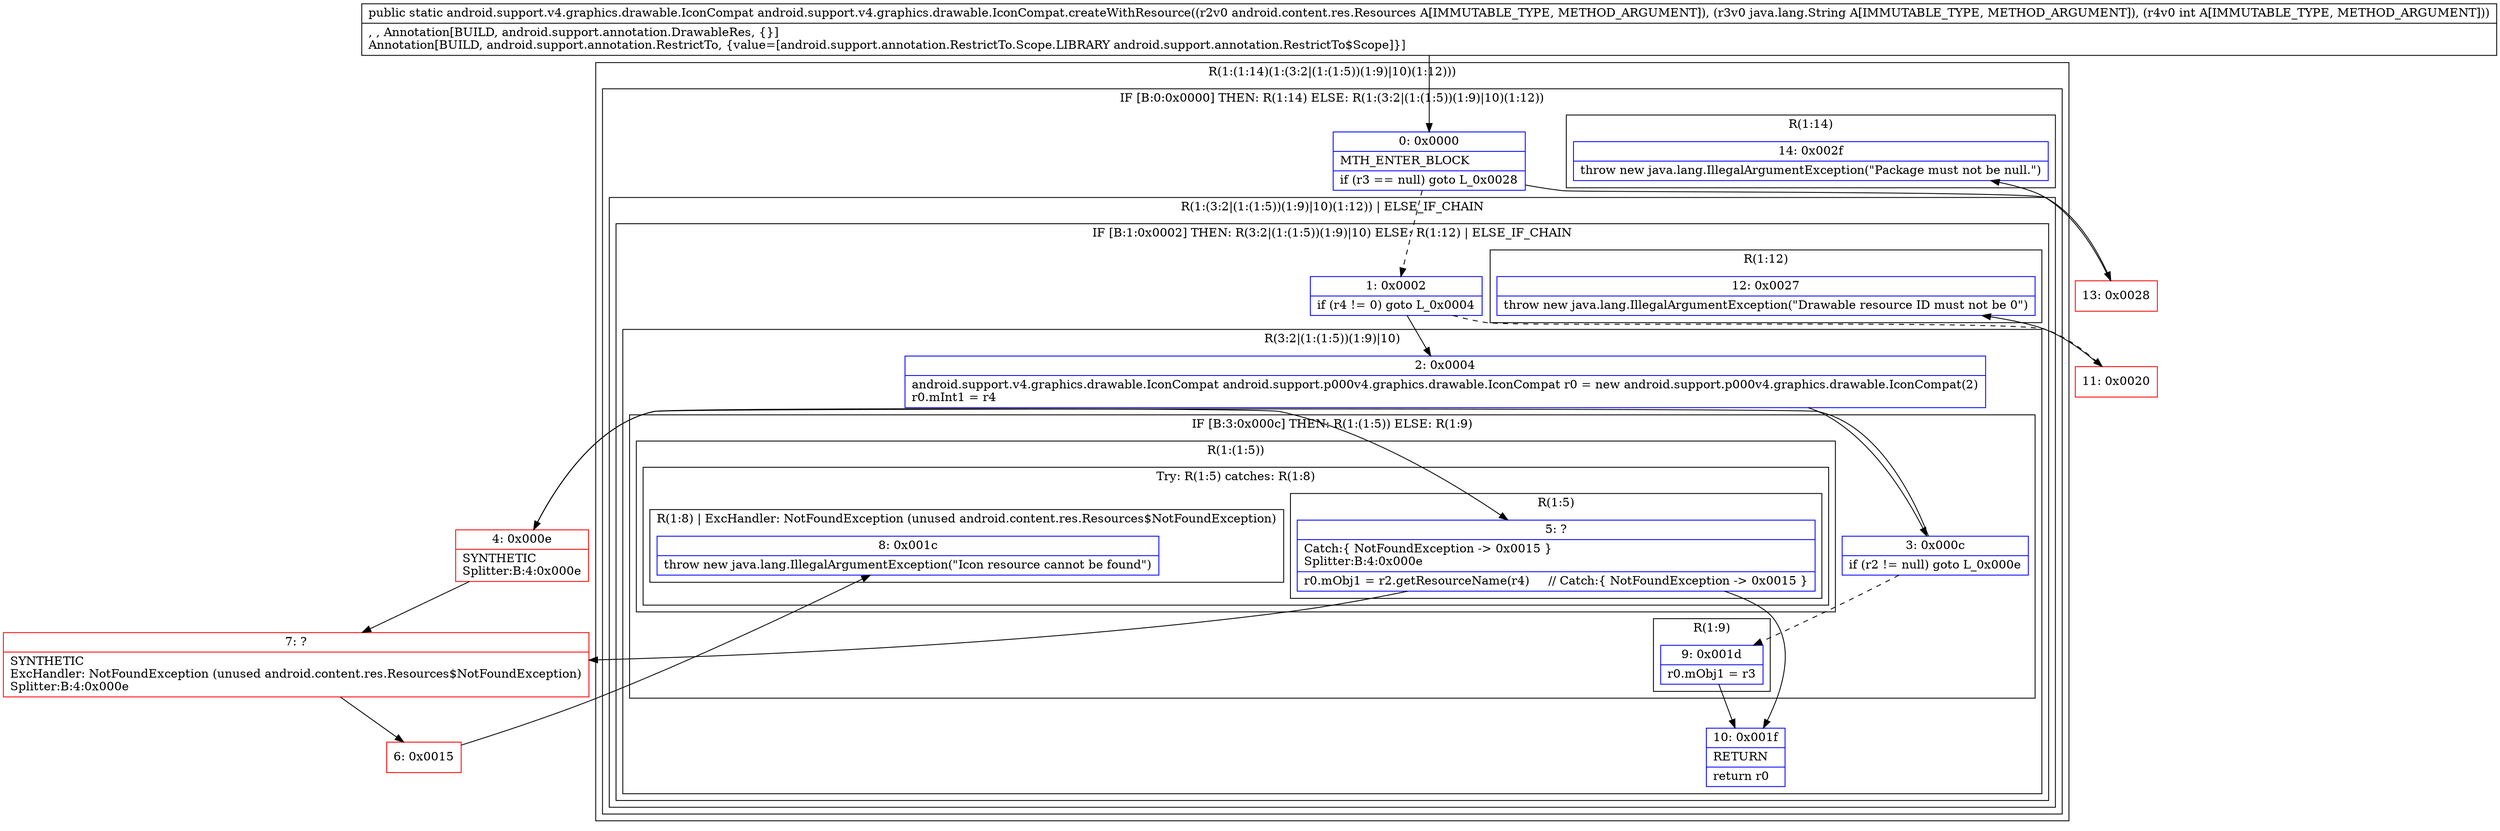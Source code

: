 digraph "CFG forandroid.support.v4.graphics.drawable.IconCompat.createWithResource(Landroid\/content\/res\/Resources;Ljava\/lang\/String;I)Landroid\/support\/v4\/graphics\/drawable\/IconCompat;" {
subgraph cluster_Region_244528801 {
label = "R(1:(1:14)(1:(3:2|(1:(1:5))(1:9)|10)(1:12)))";
node [shape=record,color=blue];
subgraph cluster_IfRegion_1637623459 {
label = "IF [B:0:0x0000] THEN: R(1:14) ELSE: R(1:(3:2|(1:(1:5))(1:9)|10)(1:12))";
node [shape=record,color=blue];
Node_0 [shape=record,label="{0\:\ 0x0000|MTH_ENTER_BLOCK\l|if (r3 == null) goto L_0x0028\l}"];
subgraph cluster_Region_1832539808 {
label = "R(1:14)";
node [shape=record,color=blue];
Node_14 [shape=record,label="{14\:\ 0x002f|throw new java.lang.IllegalArgumentException(\"Package must not be null.\")\l}"];
}
subgraph cluster_Region_401703086 {
label = "R(1:(3:2|(1:(1:5))(1:9)|10)(1:12)) | ELSE_IF_CHAIN\l";
node [shape=record,color=blue];
subgraph cluster_IfRegion_4233935 {
label = "IF [B:1:0x0002] THEN: R(3:2|(1:(1:5))(1:9)|10) ELSE: R(1:12) | ELSE_IF_CHAIN\l";
node [shape=record,color=blue];
Node_1 [shape=record,label="{1\:\ 0x0002|if (r4 != 0) goto L_0x0004\l}"];
subgraph cluster_Region_270154985 {
label = "R(3:2|(1:(1:5))(1:9)|10)";
node [shape=record,color=blue];
Node_2 [shape=record,label="{2\:\ 0x0004|android.support.v4.graphics.drawable.IconCompat android.support.p000v4.graphics.drawable.IconCompat r0 = new android.support.p000v4.graphics.drawable.IconCompat(2)\lr0.mInt1 = r4\l}"];
subgraph cluster_IfRegion_6888794 {
label = "IF [B:3:0x000c] THEN: R(1:(1:5)) ELSE: R(1:9)";
node [shape=record,color=blue];
Node_3 [shape=record,label="{3\:\ 0x000c|if (r2 != null) goto L_0x000e\l}"];
subgraph cluster_Region_1062847649 {
label = "R(1:(1:5))";
node [shape=record,color=blue];
subgraph cluster_TryCatchRegion_607573780 {
label = "Try: R(1:5) catches: R(1:8)";
node [shape=record,color=blue];
subgraph cluster_Region_334602650 {
label = "R(1:5)";
node [shape=record,color=blue];
Node_5 [shape=record,label="{5\:\ ?|Catch:\{ NotFoundException \-\> 0x0015 \}\lSplitter:B:4:0x000e\l|r0.mObj1 = r2.getResourceName(r4)     \/\/ Catch:\{ NotFoundException \-\> 0x0015 \}\l}"];
}
subgraph cluster_Region_539273151 {
label = "R(1:8) | ExcHandler: NotFoundException (unused android.content.res.Resources$NotFoundException)\l";
node [shape=record,color=blue];
Node_8 [shape=record,label="{8\:\ 0x001c|throw new java.lang.IllegalArgumentException(\"Icon resource cannot be found\")\l}"];
}
}
}
subgraph cluster_Region_777481695 {
label = "R(1:9)";
node [shape=record,color=blue];
Node_9 [shape=record,label="{9\:\ 0x001d|r0.mObj1 = r3\l}"];
}
}
Node_10 [shape=record,label="{10\:\ 0x001f|RETURN\l|return r0\l}"];
}
subgraph cluster_Region_1760558380 {
label = "R(1:12)";
node [shape=record,color=blue];
Node_12 [shape=record,label="{12\:\ 0x0027|throw new java.lang.IllegalArgumentException(\"Drawable resource ID must not be 0\")\l}"];
}
}
}
}
}
subgraph cluster_Region_539273151 {
label = "R(1:8) | ExcHandler: NotFoundException (unused android.content.res.Resources$NotFoundException)\l";
node [shape=record,color=blue];
Node_8 [shape=record,label="{8\:\ 0x001c|throw new java.lang.IllegalArgumentException(\"Icon resource cannot be found\")\l}"];
}
Node_4 [shape=record,color=red,label="{4\:\ 0x000e|SYNTHETIC\lSplitter:B:4:0x000e\l}"];
Node_6 [shape=record,color=red,label="{6\:\ 0x0015}"];
Node_7 [shape=record,color=red,label="{7\:\ ?|SYNTHETIC\lExcHandler: NotFoundException (unused android.content.res.Resources$NotFoundException)\lSplitter:B:4:0x000e\l}"];
Node_11 [shape=record,color=red,label="{11\:\ 0x0020}"];
Node_13 [shape=record,color=red,label="{13\:\ 0x0028}"];
MethodNode[shape=record,label="{public static android.support.v4.graphics.drawable.IconCompat android.support.v4.graphics.drawable.IconCompat.createWithResource((r2v0 android.content.res.Resources A[IMMUTABLE_TYPE, METHOD_ARGUMENT]), (r3v0 java.lang.String A[IMMUTABLE_TYPE, METHOD_ARGUMENT]), (r4v0 int A[IMMUTABLE_TYPE, METHOD_ARGUMENT]))  | , , Annotation[BUILD, android.support.annotation.DrawableRes, \{\}]\lAnnotation[BUILD, android.support.annotation.RestrictTo, \{value=[android.support.annotation.RestrictTo.Scope.LIBRARY android.support.annotation.RestrictTo$Scope]\}]\l}"];
MethodNode -> Node_0;
Node_0 -> Node_1[style=dashed];
Node_0 -> Node_13;
Node_1 -> Node_2;
Node_1 -> Node_11[style=dashed];
Node_2 -> Node_3;
Node_3 -> Node_4;
Node_3 -> Node_9[style=dashed];
Node_5 -> Node_7;
Node_5 -> Node_10;
Node_9 -> Node_10;
Node_4 -> Node_5;
Node_4 -> Node_7;
Node_6 -> Node_8;
Node_7 -> Node_6;
Node_11 -> Node_12;
Node_13 -> Node_14;
}

